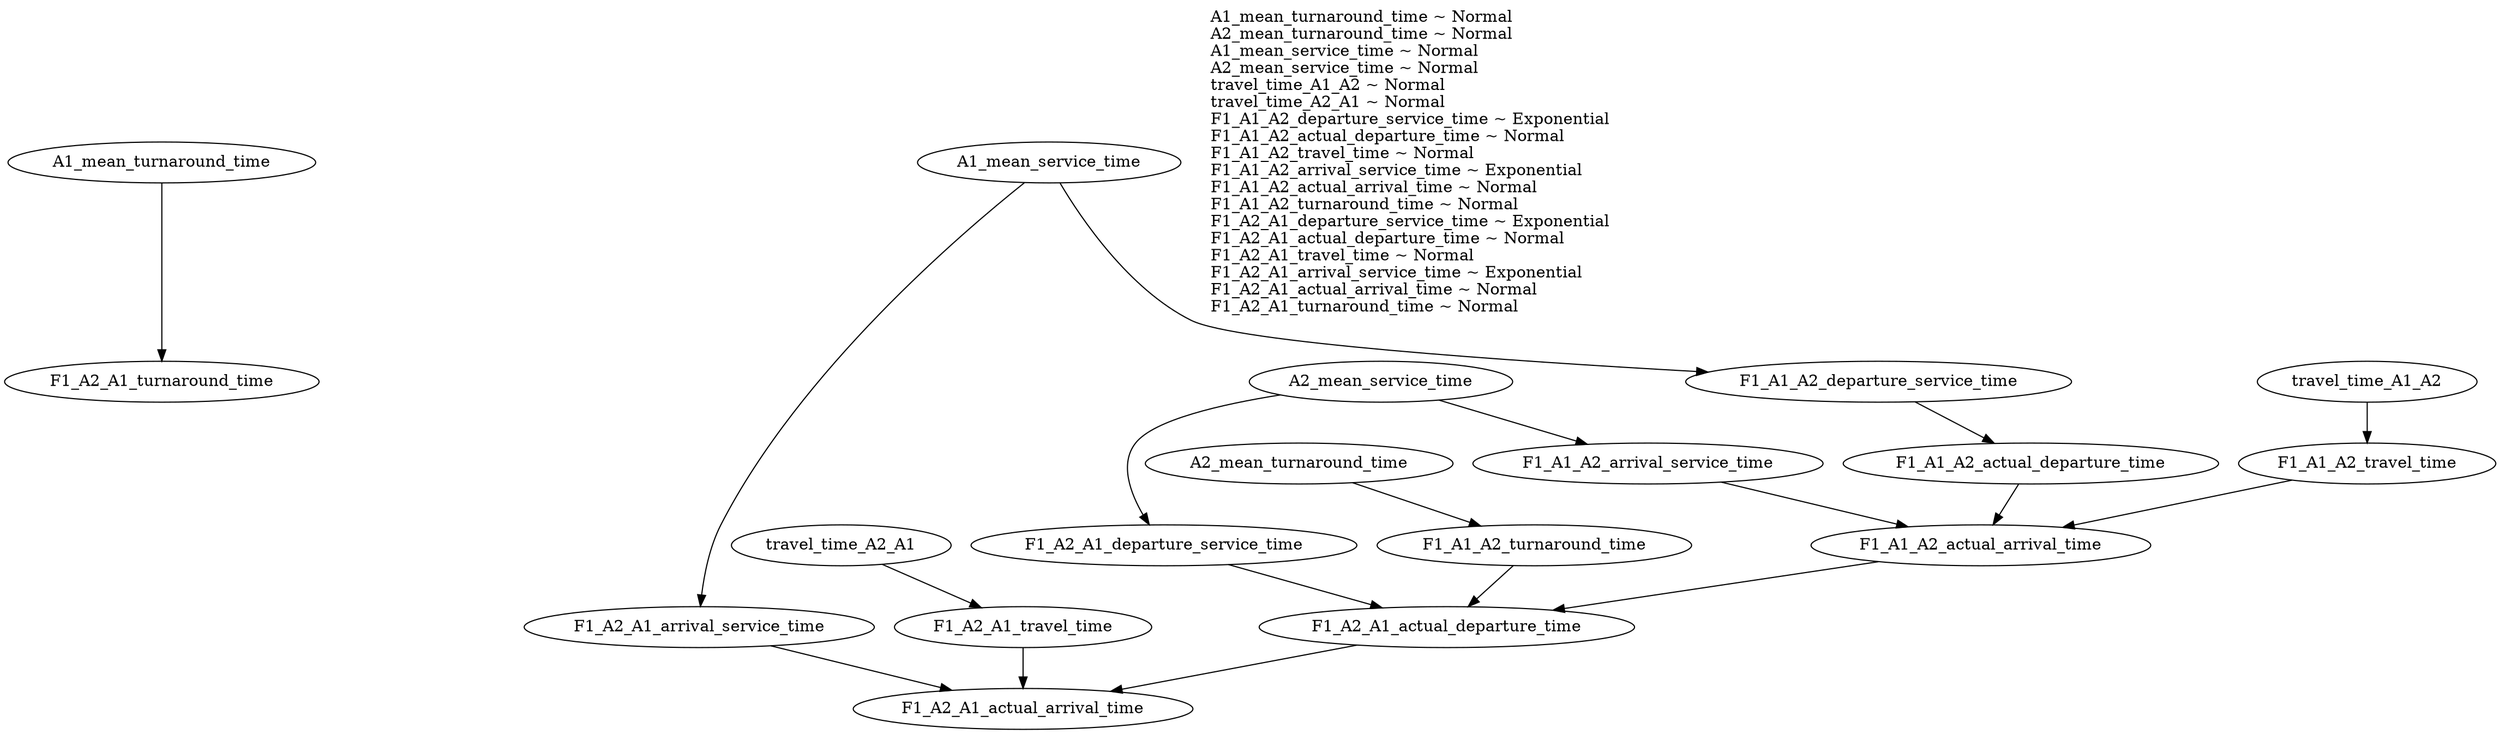 digraph {
	A1_mean_turnaround_time [label=A1_mean_turnaround_time fillcolor=white shape=ellipse style=filled]
	A2_mean_turnaround_time [label=A2_mean_turnaround_time fillcolor=white shape=ellipse style=filled]
	A1_mean_service_time [label=A1_mean_service_time fillcolor=white shape=ellipse style=filled]
	A2_mean_service_time [label=A2_mean_service_time fillcolor=white shape=ellipse style=filled]
	travel_time_A1_A2 [label=travel_time_A1_A2 fillcolor=white shape=ellipse style=filled]
	travel_time_A2_A1 [label=travel_time_A2_A1 fillcolor=white shape=ellipse style=filled]
	F1_A1_A2_departure_service_time [label=F1_A1_A2_departure_service_time fillcolor=white shape=ellipse style=filled]
	F1_A1_A2_actual_departure_time [label=F1_A1_A2_actual_departure_time fillcolor=white shape=ellipse style=filled]
	F1_A1_A2_travel_time [label=F1_A1_A2_travel_time fillcolor=white shape=ellipse style=filled]
	F1_A1_A2_arrival_service_time [label=F1_A1_A2_arrival_service_time fillcolor=white shape=ellipse style=filled]
	F1_A1_A2_actual_arrival_time [label=F1_A1_A2_actual_arrival_time fillcolor=white shape=ellipse style=filled]
	F1_A1_A2_turnaround_time [label=F1_A1_A2_turnaround_time fillcolor=white shape=ellipse style=filled]
	F1_A2_A1_departure_service_time [label=F1_A2_A1_departure_service_time fillcolor=white shape=ellipse style=filled]
	F1_A2_A1_actual_departure_time [label=F1_A2_A1_actual_departure_time fillcolor=white shape=ellipse style=filled]
	F1_A2_A1_travel_time [label=F1_A2_A1_travel_time fillcolor=white shape=ellipse style=filled]
	F1_A2_A1_arrival_service_time [label=F1_A2_A1_arrival_service_time fillcolor=white shape=ellipse style=filled]
	F1_A2_A1_actual_arrival_time [label=F1_A2_A1_actual_arrival_time fillcolor=white shape=ellipse style=filled]
	F1_A2_A1_turnaround_time [label=F1_A2_A1_turnaround_time fillcolor=white shape=ellipse style=filled]
	A1_mean_service_time -> F1_A1_A2_departure_service_time
	F1_A1_A2_departure_service_time -> F1_A1_A2_actual_departure_time
	travel_time_A1_A2 -> F1_A1_A2_travel_time
	A2_mean_service_time -> F1_A1_A2_arrival_service_time
	F1_A1_A2_travel_time -> F1_A1_A2_actual_arrival_time
	F1_A1_A2_actual_departure_time -> F1_A1_A2_actual_arrival_time
	F1_A1_A2_arrival_service_time -> F1_A1_A2_actual_arrival_time
	A2_mean_turnaround_time -> F1_A1_A2_turnaround_time
	A2_mean_service_time -> F1_A2_A1_departure_service_time
	F1_A2_A1_departure_service_time -> F1_A2_A1_actual_departure_time
	F1_A1_A2_actual_arrival_time -> F1_A2_A1_actual_departure_time
	F1_A1_A2_turnaround_time -> F1_A2_A1_actual_departure_time
	travel_time_A2_A1 -> F1_A2_A1_travel_time
	A1_mean_service_time -> F1_A2_A1_arrival_service_time
	F1_A2_A1_travel_time -> F1_A2_A1_actual_arrival_time
	F1_A2_A1_arrival_service_time -> F1_A2_A1_actual_arrival_time
	F1_A2_A1_actual_departure_time -> F1_A2_A1_actual_arrival_time
	A1_mean_turnaround_time -> F1_A2_A1_turnaround_time
	distribution_description_node [label="A1_mean_turnaround_time ~ Normal\lA2_mean_turnaround_time ~ Normal\lA1_mean_service_time ~ Normal\lA2_mean_service_time ~ Normal\ltravel_time_A1_A2 ~ Normal\ltravel_time_A2_A1 ~ Normal\lF1_A1_A2_departure_service_time ~ Exponential\lF1_A1_A2_actual_departure_time ~ Normal\lF1_A1_A2_travel_time ~ Normal\lF1_A1_A2_arrival_service_time ~ Exponential\lF1_A1_A2_actual_arrival_time ~ Normal\lF1_A1_A2_turnaround_time ~ Normal\lF1_A2_A1_departure_service_time ~ Exponential\lF1_A2_A1_actual_departure_time ~ Normal\lF1_A2_A1_travel_time ~ Normal\lF1_A2_A1_arrival_service_time ~ Exponential\lF1_A2_A1_actual_arrival_time ~ Normal\lF1_A2_A1_turnaround_time ~ Normal\l" shape=plaintext]
}
